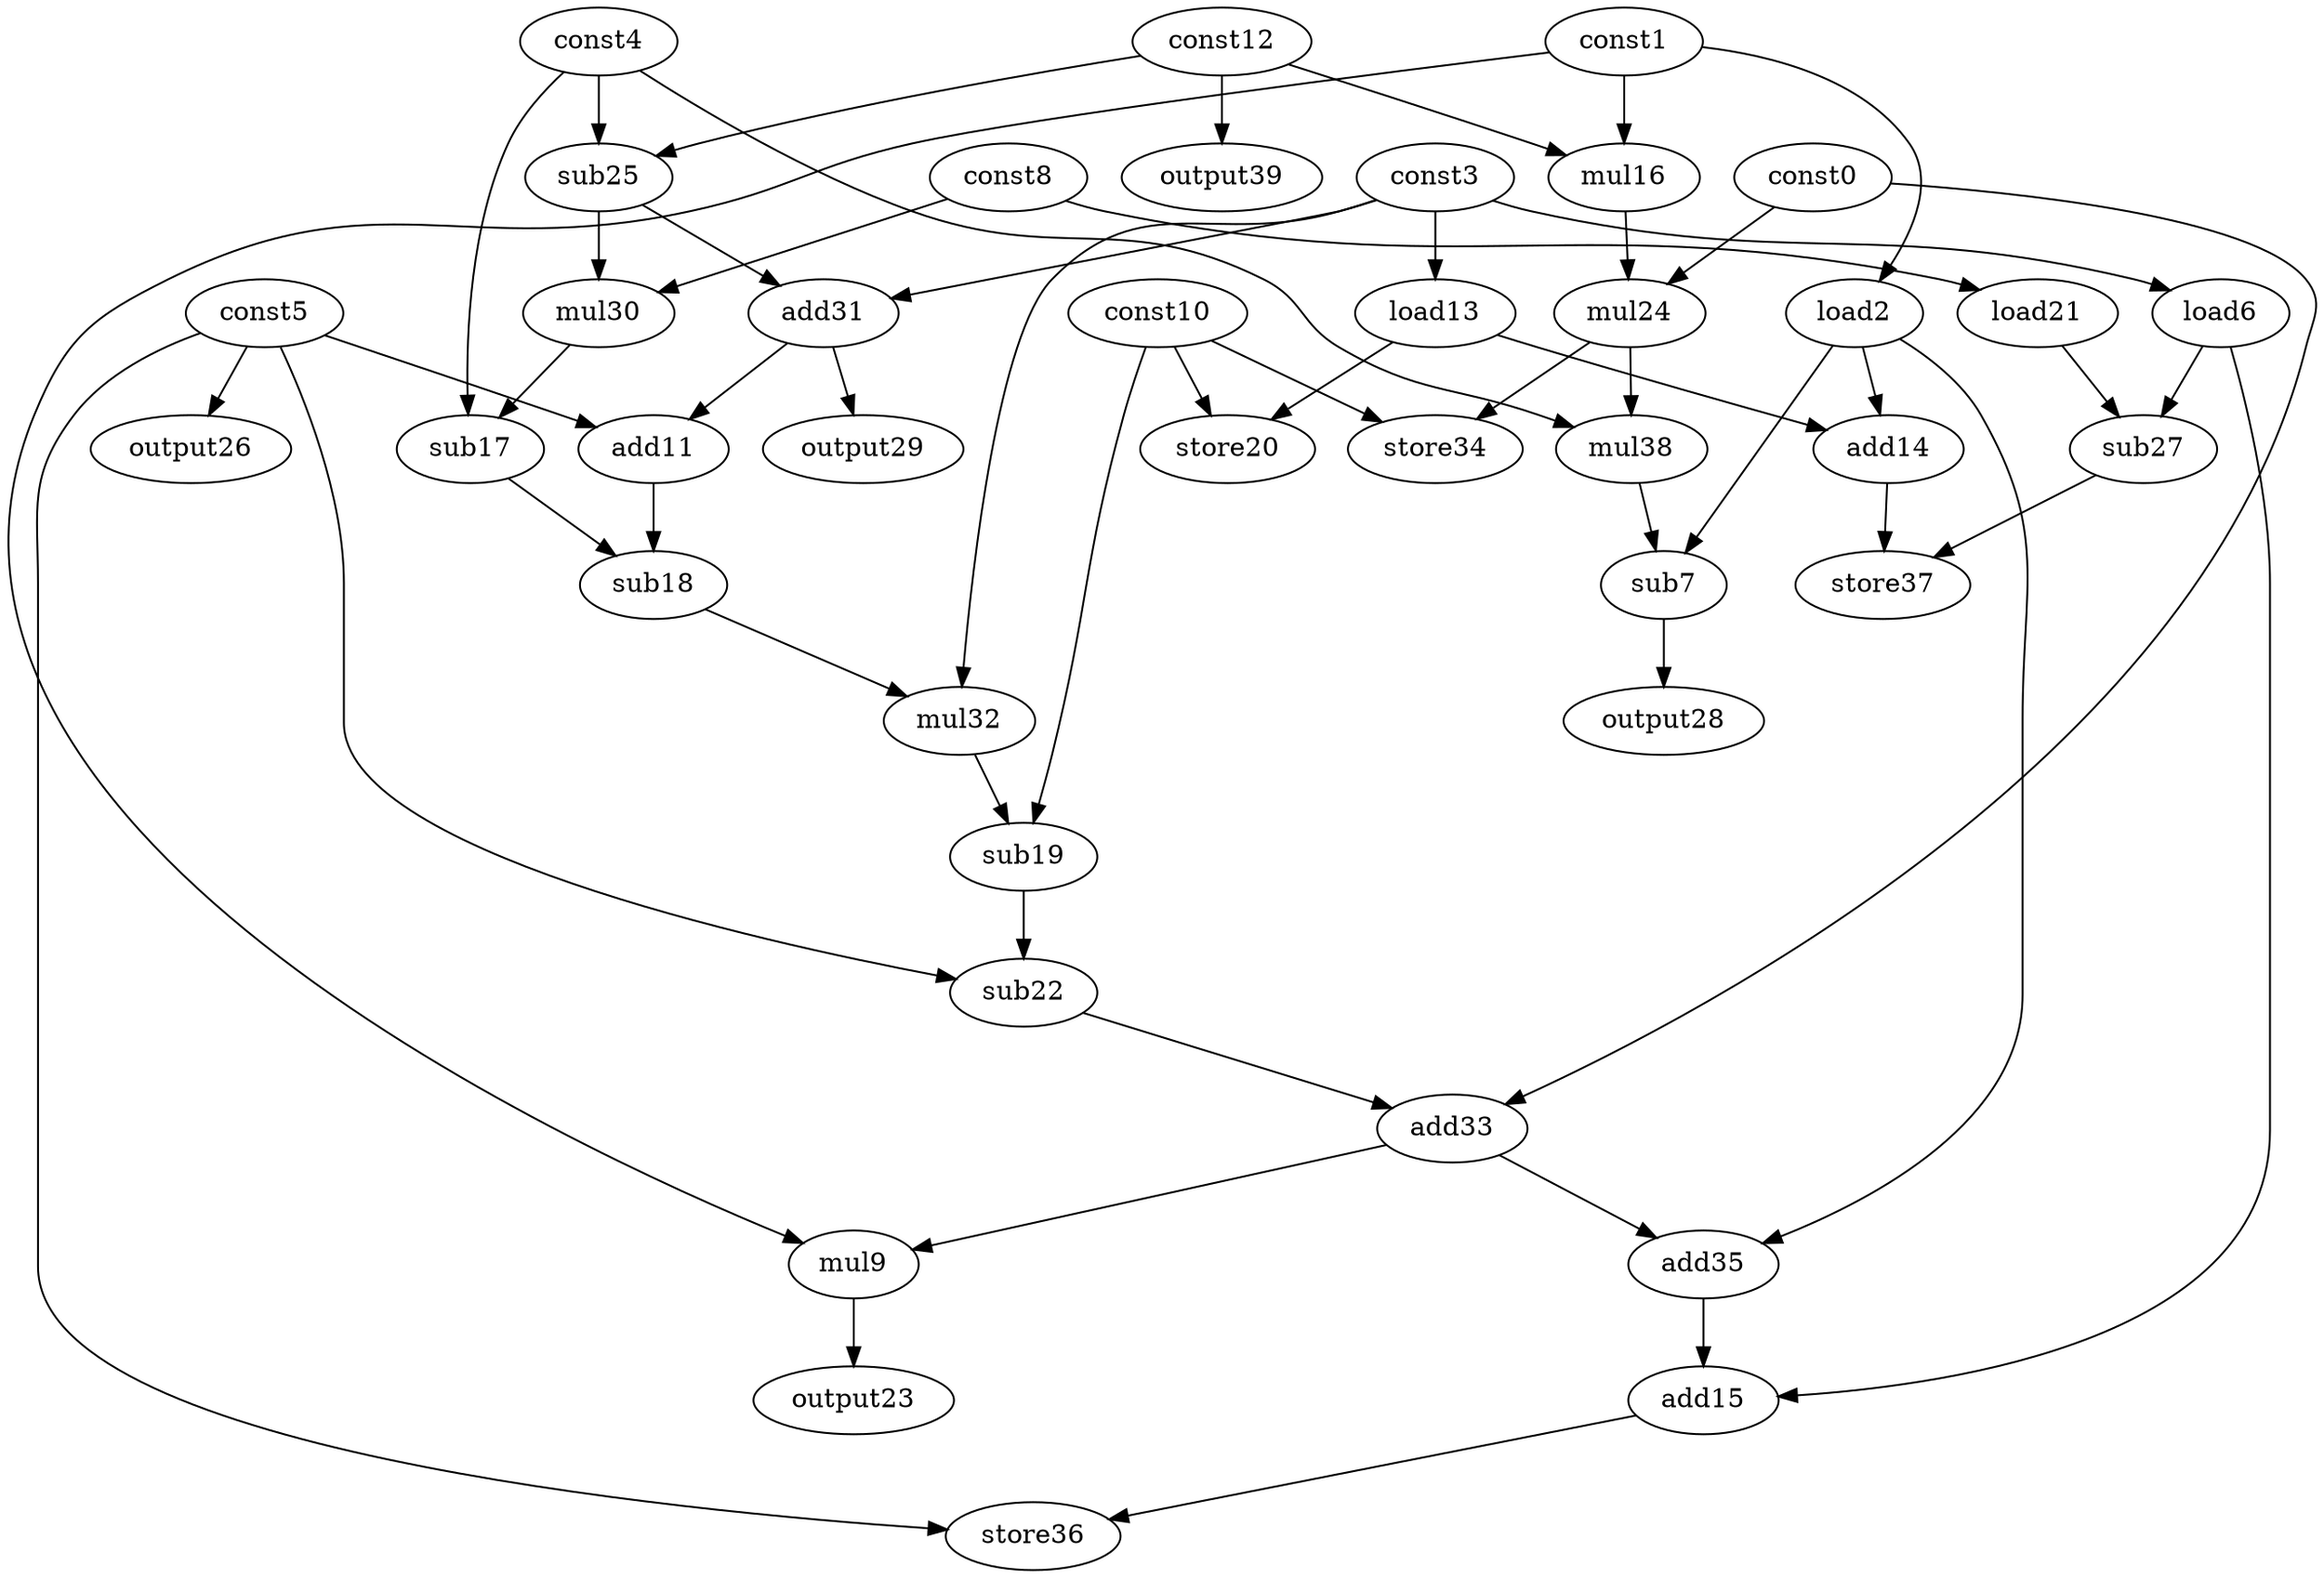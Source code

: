 digraph G { 
const0[opcode=const]; 
const1[opcode=const]; 
load2[opcode=load]; 
const3[opcode=const]; 
const4[opcode=const]; 
const5[opcode=const]; 
load6[opcode=load]; 
sub7[opcode=sub]; 
const8[opcode=const]; 
mul9[opcode=mul]; 
const10[opcode=const]; 
add11[opcode=add]; 
const12[opcode=const]; 
load13[opcode=load]; 
add14[opcode=add]; 
add15[opcode=add]; 
mul16[opcode=mul]; 
sub17[opcode=sub]; 
sub18[opcode=sub]; 
sub19[opcode=sub]; 
store20[opcode=store]; 
load21[opcode=load]; 
sub22[opcode=sub]; 
output23[opcode=output]; 
mul24[opcode=mul]; 
sub25[opcode=sub]; 
output26[opcode=output]; 
sub27[opcode=sub]; 
output28[opcode=output]; 
output29[opcode=output]; 
mul30[opcode=mul]; 
add31[opcode=add]; 
mul32[opcode=mul]; 
add33[opcode=add]; 
store34[opcode=store]; 
add35[opcode=add]; 
store36[opcode=store]; 
store37[opcode=store]; 
mul38[opcode=mul]; 
output39[opcode=output]; 
const1->load2[operand=0];
const3->load6[operand=0];
const3->load13[operand=0];
const1->mul16[operand=0];
const12->mul16[operand=1];
const8->load21[operand=0];
const12->sub25[operand=0];
const4->sub25[operand=1];
const5->output26[operand=0];
const12->output39[operand=0];
load2->add14[operand=0];
load13->add14[operand=1];
const10->store20[operand=0];
load13->store20[operand=1];
mul16->mul24[operand=0];
const0->mul24[operand=1];
load21->sub27[operand=0];
load6->sub27[operand=1];
const8->mul30[operand=0];
sub25->mul30[operand=1];
sub25->add31[operand=0];
const3->add31[operand=1];
const5->add11[operand=0];
add31->add11[operand=1];
const4->sub17[operand=0];
mul30->sub17[operand=1];
add31->output29[operand=0];
mul24->store34[operand=0];
const10->store34[operand=1];
sub27->store37[operand=0];
add14->store37[operand=1];
mul24->mul38[operand=0];
const4->mul38[operand=1];
load2->sub7[operand=0];
mul38->sub7[operand=1];
sub17->sub18[operand=0];
add11->sub18[operand=1];
sub7->output28[operand=0];
sub18->mul32[operand=0];
const3->mul32[operand=1];
mul32->sub19[operand=0];
const10->sub19[operand=1];
sub19->sub22[operand=0];
const5->sub22[operand=1];
const0->add33[operand=0];
sub22->add33[operand=1];
const1->mul9[operand=0];
add33->mul9[operand=1];
add33->add35[operand=0];
load2->add35[operand=1];
add35->add15[operand=0];
load6->add15[operand=1];
mul9->output23[operand=0];
const5->store36[operand=0];
add15->store36[operand=1];
}
